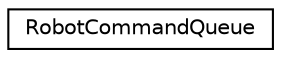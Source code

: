 digraph "Graphical Class Hierarchy"
{
 // LATEX_PDF_SIZE
  edge [fontname="Helvetica",fontsize="10",labelfontname="Helvetica",labelfontsize="10"];
  node [fontname="Helvetica",fontsize="10",shape=record];
  rankdir="LR";
  Node0 [label="RobotCommandQueue",height=0.2,width=0.4,color="black", fillcolor="white", style="filled",URL="$classRobotCommandQueue.html",tooltip=" "];
}
